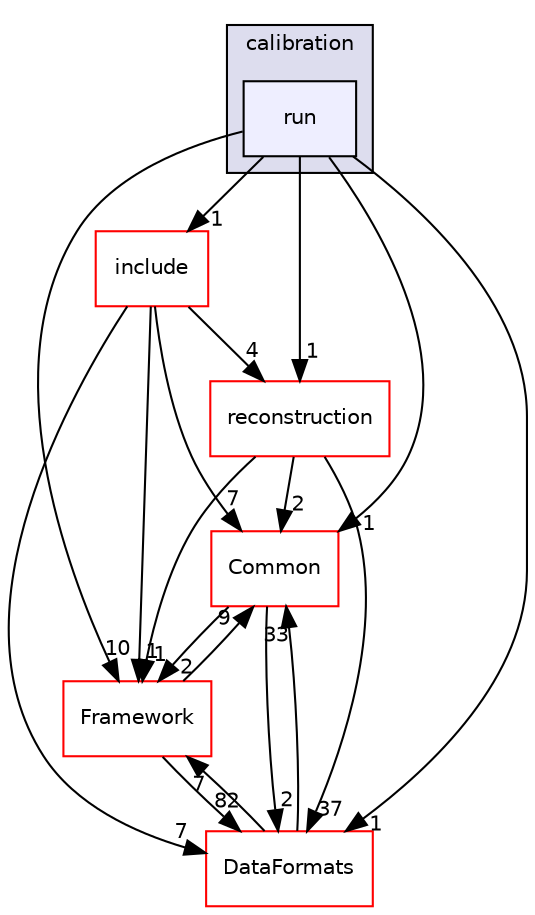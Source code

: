 digraph "/home/travis/build/AliceO2Group/AliceO2/Detectors/TPC/calibration/run" {
  bgcolor=transparent;
  compound=true
  node [ fontsize="10", fontname="Helvetica"];
  edge [ labelfontsize="10", labelfontname="Helvetica"];
  subgraph clusterdir_4995562033b321477cfe3c34a14a5189 {
    graph [ bgcolor="#ddddee", pencolor="black", label="calibration" fontname="Helvetica", fontsize="10", URL="dir_4995562033b321477cfe3c34a14a5189.html"]
  dir_f282d1da34b97e1c0e067a2536157d8a [shape=box, label="run", style="filled", fillcolor="#eeeeff", pencolor="black", URL="dir_f282d1da34b97e1c0e067a2536157d8a.html"];
  }
  dir_4ab6b4cc6a7edbff49100e9123df213f [shape=box label="Common" color="red" URL="dir_4ab6b4cc6a7edbff49100e9123df213f.html"];
  dir_a5de047958dd458e809773c6ffaa8478 [shape=box label="reconstruction" color="red" URL="dir_a5de047958dd458e809773c6ffaa8478.html"];
  dir_2168d348e8784d0b706f7ff616321664 [shape=box label="include" color="red" URL="dir_2168d348e8784d0b706f7ff616321664.html"];
  dir_bcbb2cf9a3d3d83e5515c82071a07177 [shape=box label="Framework" color="red" URL="dir_bcbb2cf9a3d3d83e5515c82071a07177.html"];
  dir_2171f7ec022c5423887b07c69b2f5b48 [shape=box label="DataFormats" color="red" URL="dir_2171f7ec022c5423887b07c69b2f5b48.html"];
  dir_4ab6b4cc6a7edbff49100e9123df213f->dir_bcbb2cf9a3d3d83e5515c82071a07177 [headlabel="2", labeldistance=1.5 headhref="dir_000027_000013.html"];
  dir_4ab6b4cc6a7edbff49100e9123df213f->dir_2171f7ec022c5423887b07c69b2f5b48 [headlabel="2", labeldistance=1.5 headhref="dir_000027_000076.html"];
  dir_a5de047958dd458e809773c6ffaa8478->dir_4ab6b4cc6a7edbff49100e9123df213f [headlabel="2", labeldistance=1.5 headhref="dir_000366_000027.html"];
  dir_a5de047958dd458e809773c6ffaa8478->dir_bcbb2cf9a3d3d83e5515c82071a07177 [headlabel="1", labeldistance=1.5 headhref="dir_000366_000013.html"];
  dir_a5de047958dd458e809773c6ffaa8478->dir_2171f7ec022c5423887b07c69b2f5b48 [headlabel="37", labeldistance=1.5 headhref="dir_000366_000076.html"];
  dir_f282d1da34b97e1c0e067a2536157d8a->dir_4ab6b4cc6a7edbff49100e9123df213f [headlabel="1", labeldistance=1.5 headhref="dir_000585_000027.html"];
  dir_f282d1da34b97e1c0e067a2536157d8a->dir_a5de047958dd458e809773c6ffaa8478 [headlabel="1", labeldistance=1.5 headhref="dir_000585_000366.html"];
  dir_f282d1da34b97e1c0e067a2536157d8a->dir_2168d348e8784d0b706f7ff616321664 [headlabel="1", labeldistance=1.5 headhref="dir_000585_000583.html"];
  dir_f282d1da34b97e1c0e067a2536157d8a->dir_bcbb2cf9a3d3d83e5515c82071a07177 [headlabel="10", labeldistance=1.5 headhref="dir_000585_000013.html"];
  dir_f282d1da34b97e1c0e067a2536157d8a->dir_2171f7ec022c5423887b07c69b2f5b48 [headlabel="1", labeldistance=1.5 headhref="dir_000585_000076.html"];
  dir_2168d348e8784d0b706f7ff616321664->dir_4ab6b4cc6a7edbff49100e9123df213f [headlabel="7", labeldistance=1.5 headhref="dir_000583_000027.html"];
  dir_2168d348e8784d0b706f7ff616321664->dir_a5de047958dd458e809773c6ffaa8478 [headlabel="4", labeldistance=1.5 headhref="dir_000583_000366.html"];
  dir_2168d348e8784d0b706f7ff616321664->dir_bcbb2cf9a3d3d83e5515c82071a07177 [headlabel="1", labeldistance=1.5 headhref="dir_000583_000013.html"];
  dir_2168d348e8784d0b706f7ff616321664->dir_2171f7ec022c5423887b07c69b2f5b48 [headlabel="7", labeldistance=1.5 headhref="dir_000583_000076.html"];
  dir_bcbb2cf9a3d3d83e5515c82071a07177->dir_4ab6b4cc6a7edbff49100e9123df213f [headlabel="9", labeldistance=1.5 headhref="dir_000013_000027.html"];
  dir_bcbb2cf9a3d3d83e5515c82071a07177->dir_2171f7ec022c5423887b07c69b2f5b48 [headlabel="82", labeldistance=1.5 headhref="dir_000013_000076.html"];
  dir_2171f7ec022c5423887b07c69b2f5b48->dir_4ab6b4cc6a7edbff49100e9123df213f [headlabel="33", labeldistance=1.5 headhref="dir_000076_000027.html"];
  dir_2171f7ec022c5423887b07c69b2f5b48->dir_bcbb2cf9a3d3d83e5515c82071a07177 [headlabel="7", labeldistance=1.5 headhref="dir_000076_000013.html"];
}
